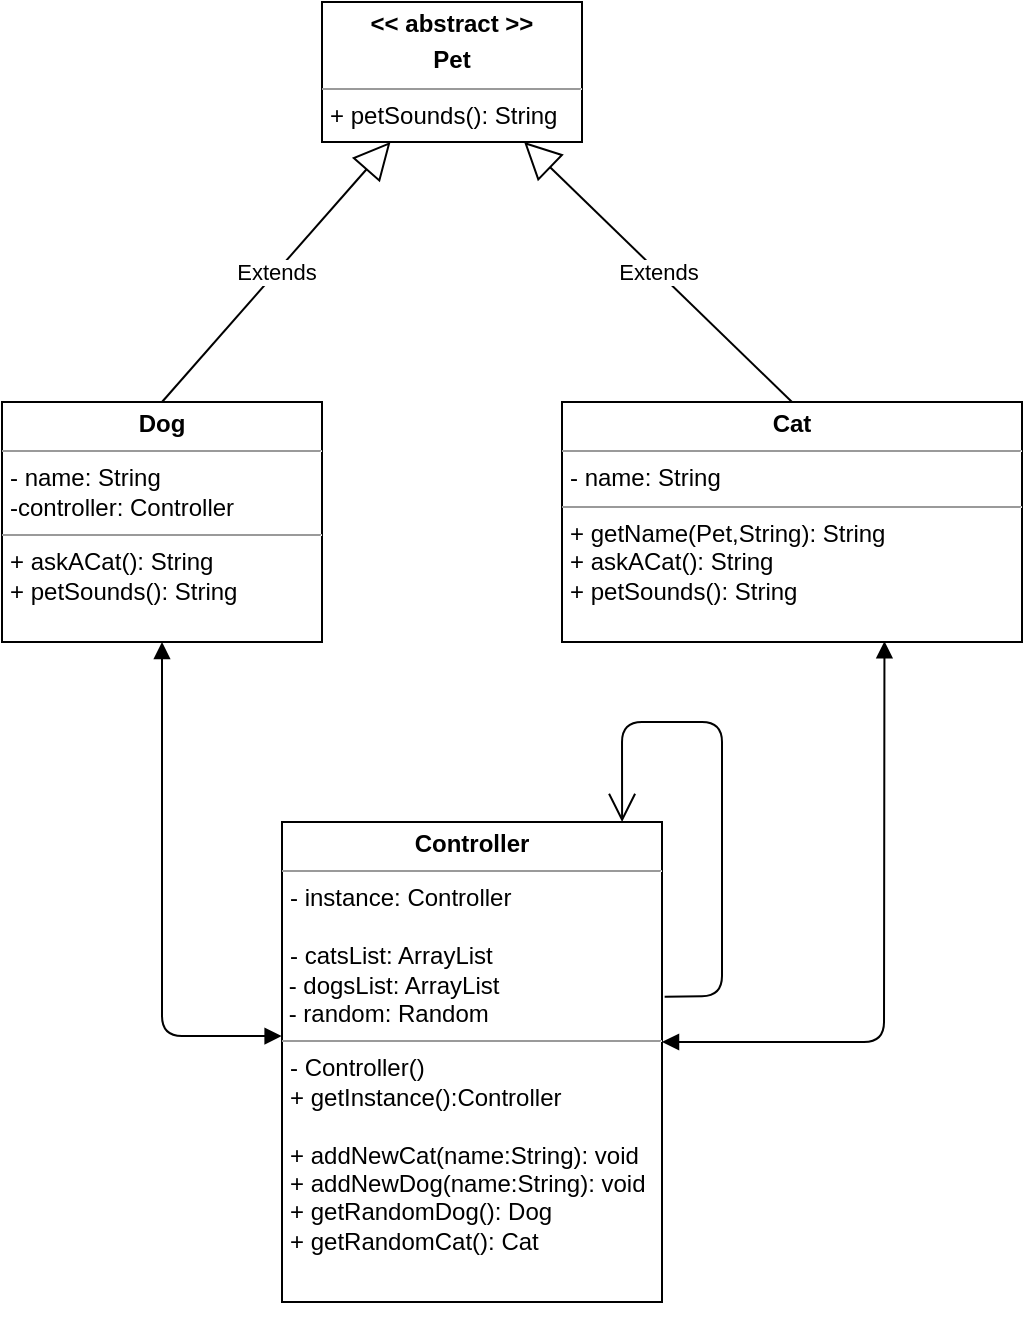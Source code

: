 <mxfile pages="3">
    <diagram name="AskACat / Singleton" id="NrxR8G-YMzDSj0ekj28T">
        <mxGraphModel dx="804" dy="354" grid="1" gridSize="10" guides="1" tooltips="1" connect="1" arrows="1" fold="1" page="1" pageScale="1" pageWidth="827" pageHeight="1169" math="0" shadow="0">
            <root>
                <mxCell id="Kvf_sfXKE-Xyv2ca15X2-0"/>
                <mxCell id="Kvf_sfXKE-Xyv2ca15X2-1" parent="Kvf_sfXKE-Xyv2ca15X2-0"/>
                <mxCell id="Kvf_sfXKE-Xyv2ca15X2-2" value="&lt;p style=&quot;margin: 0px ; margin-top: 4px ; text-align: center&quot;&gt;&lt;b&gt;Cat&lt;/b&gt;&lt;/p&gt;&lt;hr size=&quot;1&quot;&gt;&lt;p style=&quot;margin: 0px ; margin-left: 4px&quot;&gt;- name: String&lt;/p&gt;&lt;hr size=&quot;1&quot;&gt;&lt;p style=&quot;margin: 0px ; margin-left: 4px&quot;&gt;&lt;span&gt;+ getName(Pet,String): String&lt;/span&gt;&lt;br&gt;&lt;/p&gt;&lt;p style=&quot;margin: 0px ; margin-left: 4px&quot;&gt;+ askACat(): String&lt;br&gt;&lt;/p&gt;&lt;p style=&quot;margin: 0px ; margin-left: 4px&quot;&gt;+ petSounds(): String&lt;br&gt;&lt;/p&gt;" style="verticalAlign=top;align=left;overflow=fill;fontSize=12;fontFamily=Helvetica;html=1;" parent="Kvf_sfXKE-Xyv2ca15X2-1" vertex="1">
                    <mxGeometry x="400" y="280" width="230" height="120" as="geometry"/>
                </mxCell>
                <mxCell id="9MxlSi04yY22-8tWE9m4-2" style="edgeStyle=none;html=1;exitX=0.5;exitY=1;exitDx=0;exitDy=0;" parent="Kvf_sfXKE-Xyv2ca15X2-1" source="Kvf_sfXKE-Xyv2ca15X2-3" edge="1">
                    <mxGeometry relative="1" as="geometry">
                        <mxPoint x="355" y="720" as="targetPoint"/>
                    </mxGeometry>
                </mxCell>
                <mxCell id="Kvf_sfXKE-Xyv2ca15X2-3" value="&lt;p style=&quot;margin: 0px ; margin-top: 4px ; text-align: center&quot;&gt;&lt;b&gt;Controller&lt;/b&gt;&lt;br&gt;&lt;/p&gt;&lt;hr size=&quot;1&quot;&gt;&lt;p style=&quot;margin: 0px ; margin-left: 4px&quot;&gt;- instance: Controller&lt;/p&gt;&lt;p style=&quot;margin: 0px ; margin-left: 4px&quot;&gt;&lt;u&gt;&lt;br&gt;&lt;/u&gt;&lt;/p&gt;&lt;p style=&quot;margin: 0px ; margin-left: 4px&quot;&gt;- catsList: ArrayList&lt;/p&gt;&amp;nbsp;- dogsList: ArrayList&lt;br&gt;&amp;nbsp;- random: Random&lt;br&gt;&lt;hr size=&quot;1&quot;&gt;&lt;p style=&quot;margin: 0px ; margin-left: 4px&quot;&gt;- Controller()&lt;/p&gt;&lt;p style=&quot;margin: 0px ; margin-left: 4px&quot;&gt;+ getInstance():Controller&lt;/p&gt;&lt;p style=&quot;margin: 0px ; margin-left: 4px&quot;&gt;&lt;br&gt;&lt;/p&gt;&lt;p style=&quot;margin: 0px ; margin-left: 4px&quot;&gt;+ addNewCat(name:String): void&lt;/p&gt;&lt;p style=&quot;margin: 0px ; margin-left: 4px&quot;&gt;+ addNewDog(name:String): void&lt;br&gt;&lt;/p&gt;&lt;p style=&quot;margin: 0px ; margin-left: 4px&quot;&gt;+ getRandomDog(): Dog&lt;br&gt;&lt;/p&gt;&lt;p style=&quot;margin: 0px ; margin-left: 4px&quot;&gt;+ getRandomCat(): Cat&lt;/p&gt;&lt;p style=&quot;margin: 0px ; margin-left: 4px&quot;&gt;&lt;br&gt;&lt;/p&gt;" style="verticalAlign=top;align=left;overflow=fill;fontSize=12;fontFamily=Helvetica;html=1;" parent="Kvf_sfXKE-Xyv2ca15X2-1" vertex="1">
                    <mxGeometry x="260" y="490" width="190" height="240" as="geometry"/>
                </mxCell>
                <mxCell id="Kvf_sfXKE-Xyv2ca15X2-4" value="&lt;p style=&quot;margin: 0px ; margin-top: 4px ; text-align: center&quot;&gt;&lt;b&gt;Dog&lt;/b&gt;&lt;/p&gt;&lt;hr size=&quot;1&quot;&gt;&lt;p style=&quot;margin: 0px ; margin-left: 4px&quot;&gt;- name: String&lt;/p&gt;&lt;p style=&quot;margin: 0px ; margin-left: 4px&quot;&gt;-controller: Controller&lt;/p&gt;&lt;hr size=&quot;1&quot;&gt;&lt;p style=&quot;margin: 0px ; margin-left: 4px&quot;&gt;&lt;span&gt;+ askACat(): String&lt;/span&gt;&lt;br&gt;&lt;/p&gt;&lt;p style=&quot;margin: 0px ; margin-left: 4px&quot;&gt;+ petSounds(): String&lt;/p&gt;" style="verticalAlign=top;align=left;overflow=fill;fontSize=12;fontFamily=Helvetica;html=1;" parent="Kvf_sfXKE-Xyv2ca15X2-1" vertex="1">
                    <mxGeometry x="120" y="280" width="160" height="120" as="geometry"/>
                </mxCell>
                <mxCell id="Kvf_sfXKE-Xyv2ca15X2-5" value="&lt;p style=&quot;margin: 0px ; margin-top: 4px ; text-align: center&quot;&gt;&lt;b&gt;&amp;lt;&amp;lt; abstract &amp;gt;&amp;gt;&lt;/b&gt;&lt;/p&gt;&lt;p style=&quot;margin: 0px ; margin-top: 4px ; text-align: center&quot;&gt;&lt;b&gt;Pet&lt;/b&gt;&lt;/p&gt;&lt;hr size=&quot;1&quot;&gt;&lt;p style=&quot;margin: 0px ; margin-left: 4px&quot;&gt;&lt;span&gt;+ petSounds(): String&lt;/span&gt;&lt;br&gt;&lt;/p&gt;" style="verticalAlign=top;align=left;overflow=fill;fontSize=12;fontFamily=Helvetica;html=1;" parent="Kvf_sfXKE-Xyv2ca15X2-1" vertex="1">
                    <mxGeometry x="280" y="80" width="130" height="70" as="geometry"/>
                </mxCell>
                <mxCell id="Kvf_sfXKE-Xyv2ca15X2-6" value="Extends" style="endArrow=block;endSize=16;endFill=0;html=1;exitX=0.5;exitY=0;exitDx=0;exitDy=0;" parent="Kvf_sfXKE-Xyv2ca15X2-1" source="Kvf_sfXKE-Xyv2ca15X2-2" target="Kvf_sfXKE-Xyv2ca15X2-5" edge="1">
                    <mxGeometry width="160" relative="1" as="geometry">
                        <mxPoint x="420" y="130" as="sourcePoint"/>
                        <mxPoint x="340" y="150" as="targetPoint"/>
                    </mxGeometry>
                </mxCell>
                <mxCell id="Kvf_sfXKE-Xyv2ca15X2-7" value="Extends" style="endArrow=block;endSize=16;endFill=0;html=1;exitX=0.5;exitY=0;exitDx=0;exitDy=0;" parent="Kvf_sfXKE-Xyv2ca15X2-1" source="Kvf_sfXKE-Xyv2ca15X2-4" target="Kvf_sfXKE-Xyv2ca15X2-5" edge="1">
                    <mxGeometry width="160" relative="1" as="geometry">
                        <mxPoint x="80" y="150" as="sourcePoint"/>
                        <mxPoint x="240" y="150" as="targetPoint"/>
                    </mxGeometry>
                </mxCell>
                <mxCell id="9MxlSi04yY22-8tWE9m4-3" value="" style="endArrow=open;endFill=1;endSize=12;html=1;exitX=1.007;exitY=0.364;exitDx=0;exitDy=0;exitPerimeter=0;entryX=0.895;entryY=0;entryDx=0;entryDy=0;entryPerimeter=0;" parent="Kvf_sfXKE-Xyv2ca15X2-1" source="Kvf_sfXKE-Xyv2ca15X2-3" target="Kvf_sfXKE-Xyv2ca15X2-3" edge="1">
                    <mxGeometry width="160" relative="1" as="geometry">
                        <mxPoint x="250" y="480" as="sourcePoint"/>
                        <mxPoint x="370" y="440" as="targetPoint"/>
                        <Array as="points">
                            <mxPoint x="480" y="577"/>
                            <mxPoint x="480" y="440"/>
                            <mxPoint x="430" y="440"/>
                        </Array>
                    </mxGeometry>
                </mxCell>
                <mxCell id="0" value="" style="endArrow=block;startArrow=block;endFill=1;startFill=1;html=1;entryX=0.5;entryY=1;entryDx=0;entryDy=0;exitX=-0.001;exitY=0.446;exitDx=0;exitDy=0;exitPerimeter=0;" parent="Kvf_sfXKE-Xyv2ca15X2-1" source="Kvf_sfXKE-Xyv2ca15X2-3" target="Kvf_sfXKE-Xyv2ca15X2-4" edge="1">
                    <mxGeometry width="160" relative="1" as="geometry">
                        <mxPoint x="200" y="630" as="sourcePoint"/>
                        <mxPoint x="240" y="430" as="targetPoint"/>
                        <Array as="points">
                            <mxPoint x="200" y="597"/>
                        </Array>
                    </mxGeometry>
                </mxCell>
                <mxCell id="1" value="" style="endArrow=block;startArrow=block;endFill=1;startFill=1;html=1;entryX=0.701;entryY=0.997;entryDx=0;entryDy=0;entryPerimeter=0;" parent="Kvf_sfXKE-Xyv2ca15X2-1" target="Kvf_sfXKE-Xyv2ca15X2-2" edge="1">
                    <mxGeometry width="160" relative="1" as="geometry">
                        <mxPoint x="450" y="600" as="sourcePoint"/>
                        <mxPoint x="210" y="410" as="targetPoint"/>
                        <Array as="points">
                            <mxPoint x="561" y="600"/>
                        </Array>
                    </mxGeometry>
                </mxCell>
            </root>
        </mxGraphModel>
    </diagram>
</mxfile>